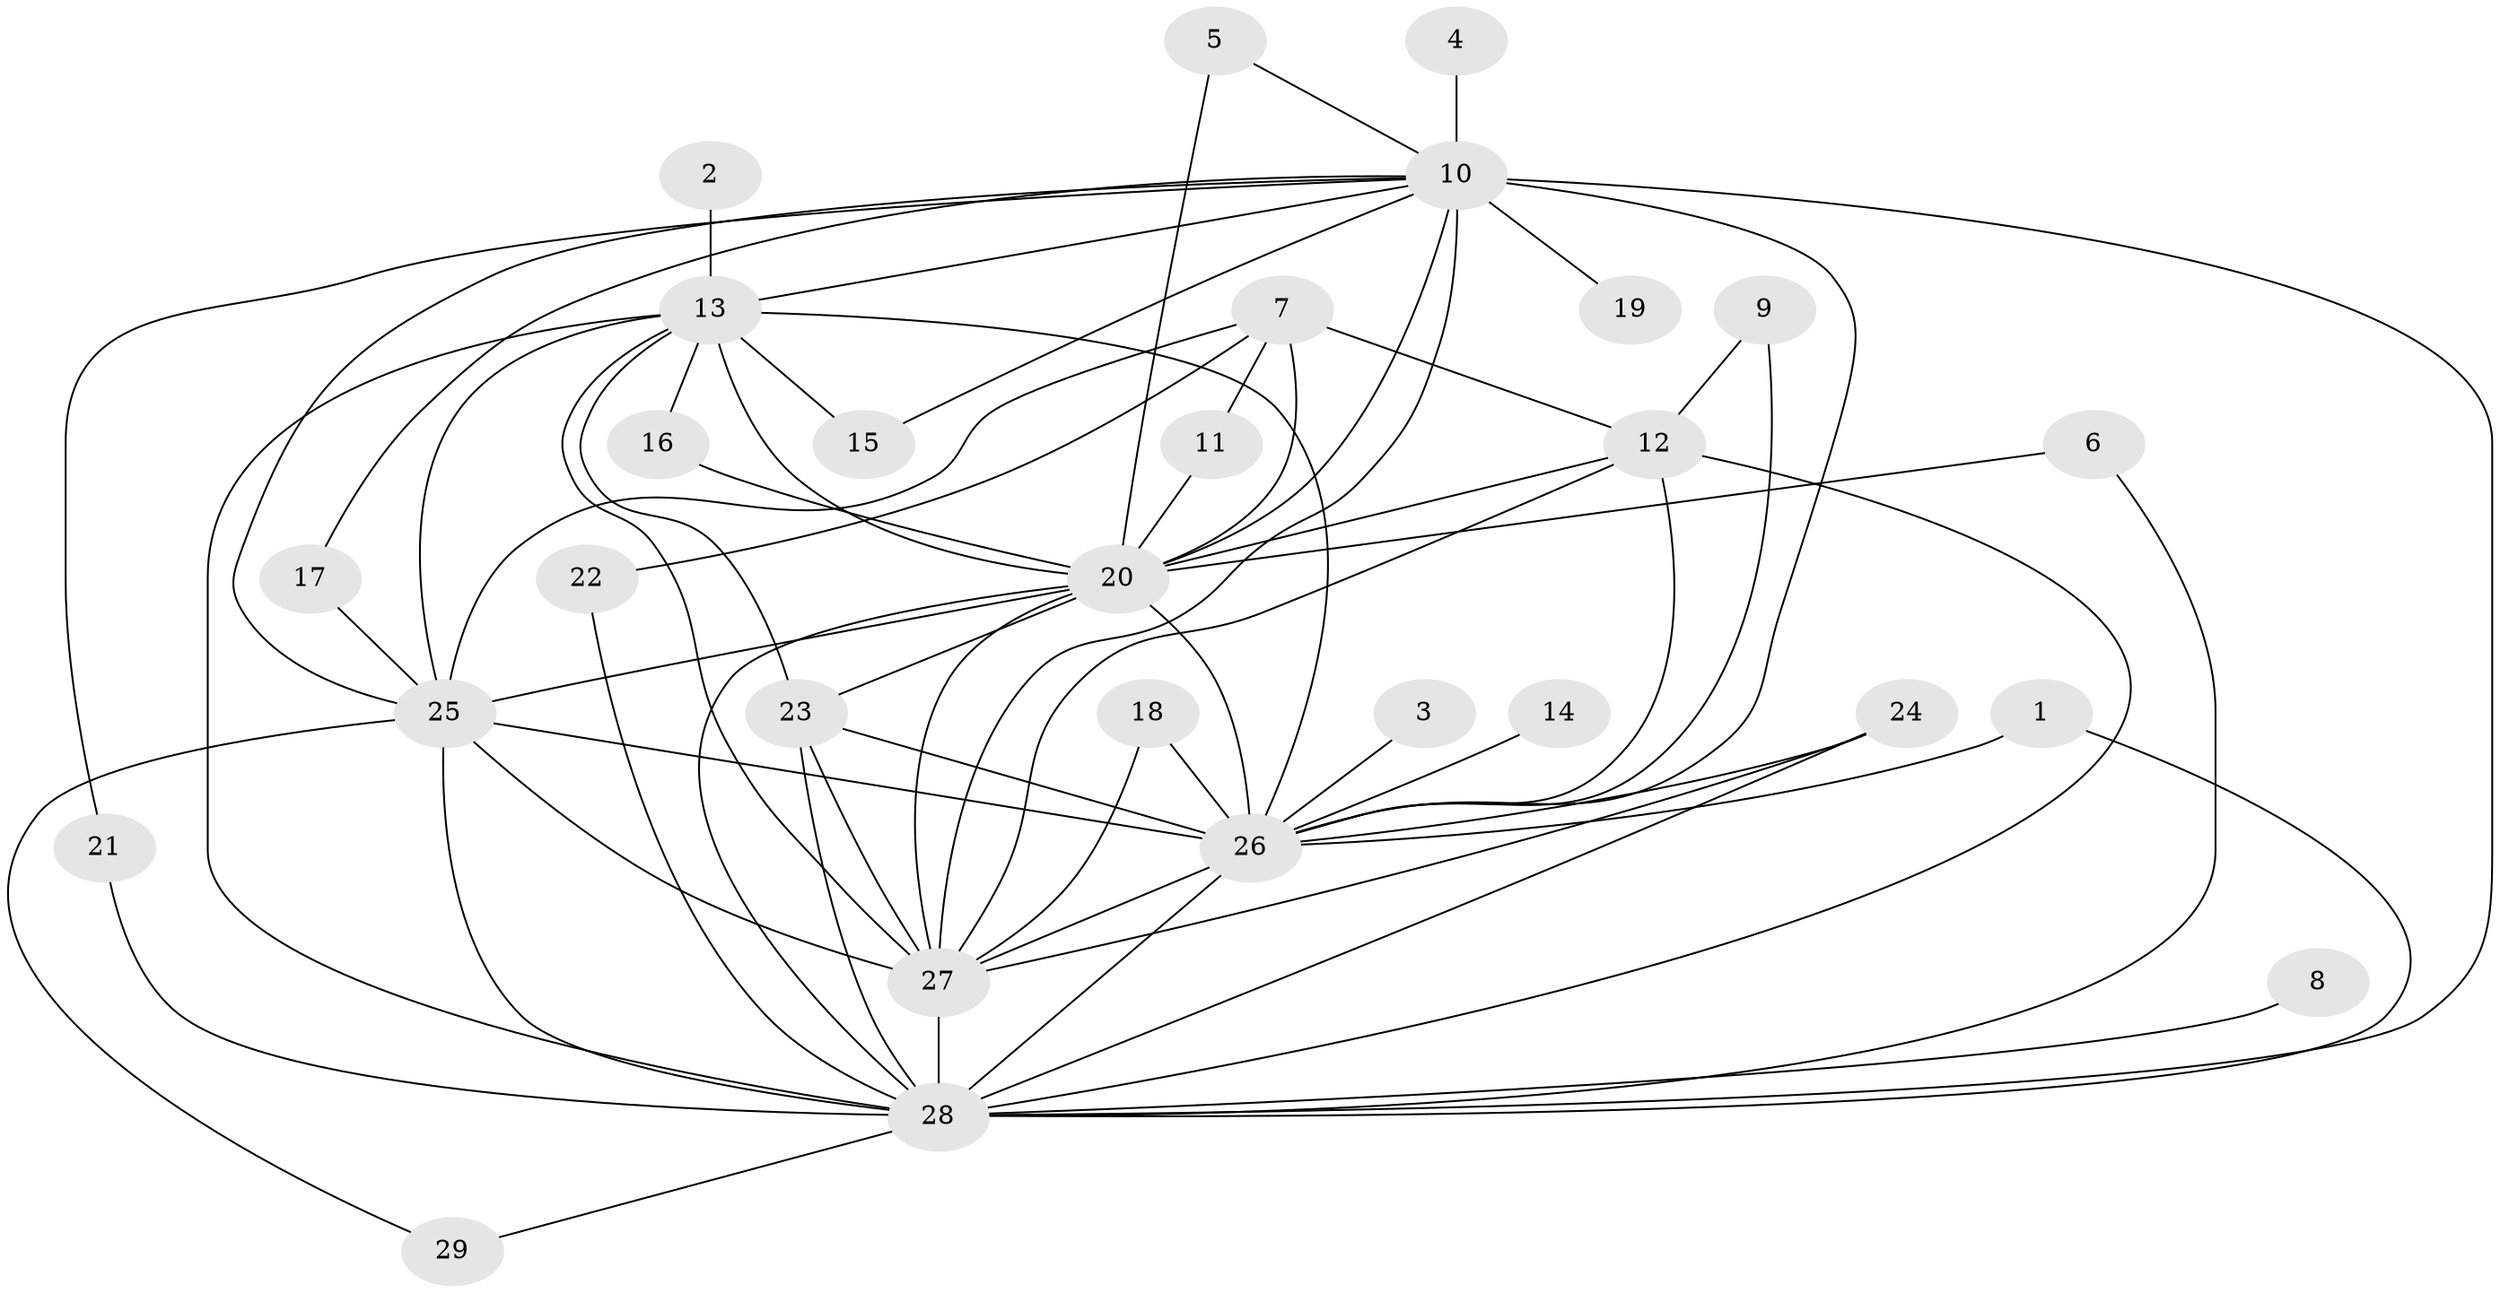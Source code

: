 // original degree distribution, {13: 0.017241379310344827, 16: 0.017241379310344827, 18: 0.017241379310344827, 15: 0.017241379310344827, 17: 0.017241379310344827, 19: 0.017241379310344827, 21: 0.017241379310344827, 12: 0.034482758620689655, 23: 0.017241379310344827, 2: 0.603448275862069, 6: 0.017241379310344827, 4: 0.06896551724137931, 3: 0.13793103448275862}
// Generated by graph-tools (version 1.1) at 2025/49/03/09/25 03:49:29]
// undirected, 29 vertices, 66 edges
graph export_dot {
graph [start="1"]
  node [color=gray90,style=filled];
  1;
  2;
  3;
  4;
  5;
  6;
  7;
  8;
  9;
  10;
  11;
  12;
  13;
  14;
  15;
  16;
  17;
  18;
  19;
  20;
  21;
  22;
  23;
  24;
  25;
  26;
  27;
  28;
  29;
  1 -- 26 [weight=1.0];
  1 -- 28 [weight=1.0];
  2 -- 13 [weight=1.0];
  3 -- 26 [weight=2.0];
  4 -- 10 [weight=1.0];
  5 -- 10 [weight=1.0];
  5 -- 20 [weight=1.0];
  6 -- 20 [weight=1.0];
  6 -- 28 [weight=1.0];
  7 -- 11 [weight=1.0];
  7 -- 12 [weight=1.0];
  7 -- 20 [weight=2.0];
  7 -- 22 [weight=1.0];
  7 -- 25 [weight=2.0];
  8 -- 28 [weight=1.0];
  9 -- 12 [weight=1.0];
  9 -- 26 [weight=1.0];
  10 -- 13 [weight=2.0];
  10 -- 15 [weight=1.0];
  10 -- 17 [weight=1.0];
  10 -- 19 [weight=1.0];
  10 -- 20 [weight=3.0];
  10 -- 21 [weight=1.0];
  10 -- 25 [weight=1.0];
  10 -- 26 [weight=2.0];
  10 -- 27 [weight=2.0];
  10 -- 28 [weight=1.0];
  11 -- 20 [weight=2.0];
  12 -- 20 [weight=1.0];
  12 -- 26 [weight=1.0];
  12 -- 27 [weight=1.0];
  12 -- 28 [weight=2.0];
  13 -- 15 [weight=1.0];
  13 -- 16 [weight=1.0];
  13 -- 20 [weight=2.0];
  13 -- 23 [weight=2.0];
  13 -- 25 [weight=1.0];
  13 -- 26 [weight=3.0];
  13 -- 27 [weight=2.0];
  13 -- 28 [weight=2.0];
  14 -- 26 [weight=2.0];
  16 -- 20 [weight=1.0];
  17 -- 25 [weight=1.0];
  18 -- 26 [weight=1.0];
  18 -- 27 [weight=1.0];
  20 -- 23 [weight=1.0];
  20 -- 25 [weight=3.0];
  20 -- 26 [weight=5.0];
  20 -- 27 [weight=4.0];
  20 -- 28 [weight=2.0];
  21 -- 28 [weight=1.0];
  22 -- 28 [weight=1.0];
  23 -- 26 [weight=1.0];
  23 -- 27 [weight=1.0];
  23 -- 28 [weight=1.0];
  24 -- 26 [weight=1.0];
  24 -- 27 [weight=1.0];
  24 -- 28 [weight=1.0];
  25 -- 26 [weight=3.0];
  25 -- 27 [weight=2.0];
  25 -- 28 [weight=1.0];
  25 -- 29 [weight=1.0];
  26 -- 27 [weight=4.0];
  26 -- 28 [weight=2.0];
  27 -- 28 [weight=5.0];
  28 -- 29 [weight=1.0];
}
